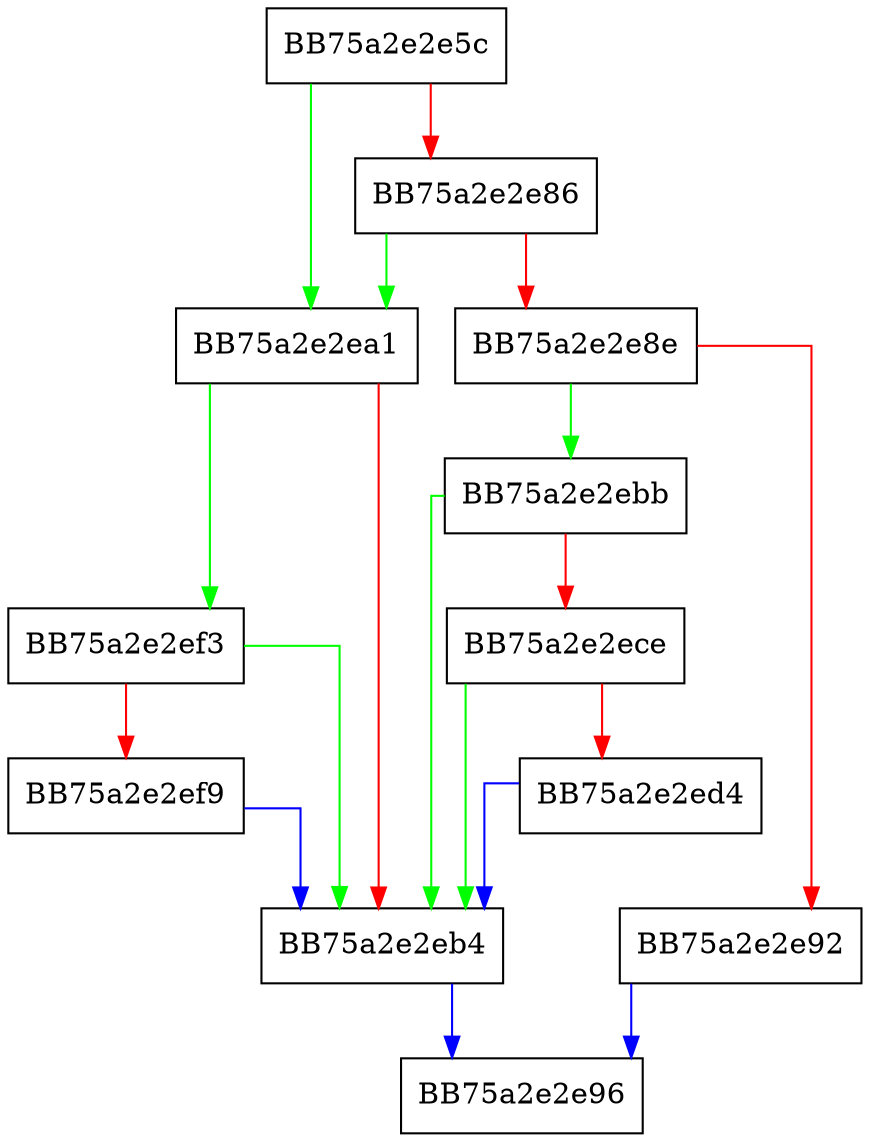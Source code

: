 digraph GetPidFromString {
  node [shape="box"];
  graph [splines=ortho];
  BB75a2e2e5c -> BB75a2e2ea1 [color="green"];
  BB75a2e2e5c -> BB75a2e2e86 [color="red"];
  BB75a2e2e86 -> BB75a2e2ea1 [color="green"];
  BB75a2e2e86 -> BB75a2e2e8e [color="red"];
  BB75a2e2e8e -> BB75a2e2ebb [color="green"];
  BB75a2e2e8e -> BB75a2e2e92 [color="red"];
  BB75a2e2e92 -> BB75a2e2e96 [color="blue"];
  BB75a2e2ea1 -> BB75a2e2ef3 [color="green"];
  BB75a2e2ea1 -> BB75a2e2eb4 [color="red"];
  BB75a2e2eb4 -> BB75a2e2e96 [color="blue"];
  BB75a2e2ebb -> BB75a2e2eb4 [color="green"];
  BB75a2e2ebb -> BB75a2e2ece [color="red"];
  BB75a2e2ece -> BB75a2e2eb4 [color="green"];
  BB75a2e2ece -> BB75a2e2ed4 [color="red"];
  BB75a2e2ed4 -> BB75a2e2eb4 [color="blue"];
  BB75a2e2ef3 -> BB75a2e2eb4 [color="green"];
  BB75a2e2ef3 -> BB75a2e2ef9 [color="red"];
  BB75a2e2ef9 -> BB75a2e2eb4 [color="blue"];
}